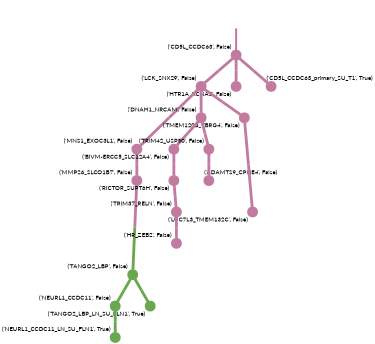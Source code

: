 strict digraph  {
graph[splines=false]; nodesep=0.7; rankdir=TB; ranksep=0.6; forcelabels=true; dpi=600; size=2.5;
0 [color="#c27ba0ff", fillcolor="#c27ba0ff", fixedsize=true, fontname=Lato, fontsize="12pt", height="0.25", label="", penwidth=3, shape=circle, style=filled, xlabel="('CD5L_CCDC63', False)"];
8 [color="#c27ba0ff", fillcolor="#c27ba0ff", fixedsize=true, fontname=Lato, fontsize="12pt", height="0.25", label="", penwidth=3, shape=circle, style=filled, xlabel="('LCK_SNX29', False)"];
9 [color="#c27ba0ff", fillcolor="#c27ba0ff", fixedsize=true, fontname=Lato, fontsize="12pt", height="0.25", label="", penwidth=3, shape=circle, style=filled, xlabel="('HTR1A_KCNA5', False)"];
18 [color="#c27ba0ff", fillcolor="#c27ba0ff", fixedsize=true, fontname=Lato, fontsize="12pt", height="0.25", label="", penwidth=3, shape=circle, style=filled, xlabel="('CD5L_CCDC63_primary_SU_T1', True)"];
1 [color="#6aa84fff", fillcolor="#6aa84fff", fixedsize=true, fontname=Lato, fontsize="12pt", height="0.25", label="", penwidth=3, shape=circle, style=filled, xlabel="('TANGO2_LBP', False)"];
15 [color="#6aa84fff", fillcolor="#6aa84fff", fixedsize=true, fontname=Lato, fontsize="12pt", height="0.25", label="", penwidth=3, shape=circle, style=filled, xlabel="('NEURL1_CCDC11', False)"];
16 [color="#6aa84fff", fillcolor="#6aa84fff", fixedsize=true, fontname=Lato, fontsize="12pt", height="0.25", label="", penwidth=3, shape=circle, style=filled, xlabel="('TANGO2_LBP_LN_SU_FLN1', True)"];
3 [color="#c27ba0ff", fillcolor="#c27ba0ff", fixedsize=true, fontname=Lato, fontsize="12pt", height="0.25", label="", penwidth=3, shape=circle, style=filled, xlabel="('MNS1_EXOC3L1', False)"];
11 [color="#c27ba0ff", fillcolor="#c27ba0ff", fixedsize=true, fontname=Lato, fontsize="12pt", height="0.25", label="", penwidth=3, shape=circle, style=filled, xlabel="('MMP26_SLCO1B7', False)"];
4 [color="#c27ba0ff", fillcolor="#c27ba0ff", fixedsize=true, fontname=Lato, fontsize="12pt", height="0.25", label="", penwidth=3, shape=circle, style=filled, xlabel="('DNAH1_NRCAM', False)"];
5 [color="#c27ba0ff", fillcolor="#c27ba0ff", fixedsize=true, fontname=Lato, fontsize="12pt", height="0.25", label="", penwidth=3, shape=circle, style=filled, xlabel="('BIVM-ERCC5_SLC12A4', False)"];
6 [color="#c27ba0ff", fillcolor="#c27ba0ff", fixedsize=true, fontname=Lato, fontsize="12pt", height="0.25", label="", penwidth=3, shape=circle, style=filled, xlabel="('TRIM42_USP50', False)"];
14 [color="#c27ba0ff", fillcolor="#c27ba0ff", fixedsize=true, fontname=Lato, fontsize="12pt", height="0.25", label="", penwidth=3, shape=circle, style=filled, xlabel="('RICTOR_SUPT6H', False)"];
13 [color="#c27ba0ff", fillcolor="#c27ba0ff", fixedsize=true, fontname=Lato, fontsize="12pt", height="0.25", label="", penwidth=3, shape=circle, style=filled, xlabel="('ADAMTS9_CPNE4', False)"];
12 [color="#c27ba0ff", fillcolor="#c27ba0ff", fixedsize=true, fontname=Lato, fontsize="12pt", height="0.25", label="", penwidth=3, shape=circle, style=filled, xlabel="('TMEM120B_TBRG4', False)"];
10 [color="#c27ba0ff", fillcolor="#c27ba0ff", fixedsize=true, fontname=Lato, fontsize="12pt", height="0.25", label="", penwidth=3, shape=circle, style=filled, xlabel="('TRIM37_RELN', False)"];
7 [color="#c27ba0ff", fillcolor="#c27ba0ff", fixedsize=true, fontname=Lato, fontsize="12pt", height="0.25", label="", penwidth=3, shape=circle, style=filled, xlabel="('HR_ZEB2', False)"];
2 [color="#c27ba0ff", fillcolor="#c27ba0ff", fixedsize=true, fontname=Lato, fontsize="12pt", height="0.25", label="", penwidth=3, shape=circle, style=filled, xlabel="('LUC7L3_TMEM132C', False)"];
17 [color="#6aa84fff", fillcolor="#6aa84fff", fixedsize=true, fontname=Lato, fontsize="12pt", height="0.25", label="", penwidth=3, shape=circle, style=filled, xlabel="('NEURL1_CCDC11_LN_SU_FLN1', True)"];
normal [label="", penwidth=3, style=invis, xlabel="('CD5L_CCDC63', False)"];
0 -> 8  [arrowsize=0, color="#c27ba0ff;0.5:#c27ba0ff", minlen="1.350877285003662", penwidth="5.5", style=solid];
0 -> 9  [arrowsize=0, color="#c27ba0ff;0.5:#c27ba0ff", minlen="1.3157894611358643", penwidth="5.5", style=solid];
0 -> 18  [arrowsize=0, color="#c27ba0ff;0.5:#c27ba0ff", minlen="1.0877193212509155", penwidth="5.5", style=solid];
8 -> 3  [arrowsize=0, color="#c27ba0ff;0.5:#c27ba0ff", minlen="2.1578946113586426", penwidth="5.5", style=solid];
8 -> 4  [arrowsize=0, color="#c27ba0ff;0.5:#c27ba0ff", minlen="1.8421052694320679", penwidth="5.5", style=solid];
8 -> 12  [arrowsize=0, color="#c27ba0ff;0.5:#c27ba0ff", minlen="1.2456140518188477", penwidth="5.5", style=solid];
1 -> 15  [arrowsize=0, color="#6aa84fff;0.5:#6aa84fff", minlen="1.175438642501831", penwidth="5.5", style=solid];
1 -> 16  [arrowsize=0, color="#6aa84fff;0.5:#6aa84fff", minlen="1.0877193212509155", penwidth="5.5", style=solid];
15 -> 17  [arrowsize=0, color="#6aa84fff;0.5:#6aa84fff", minlen="1.0877193212509155", penwidth="5.5", style=solid];
3 -> 11  [arrowsize=0, color="#c27ba0ff;0.5:#c27ba0ff", minlen="1.2456140518188477", penwidth="5.5", style=solid];
11 -> 1  [arrowsize=0, color="#c27ba0ff;0.5:#6aa84fff", minlen="3.0", penwidth="5.5", style=solid];
4 -> 5  [arrowsize=0, color="#c27ba0ff;0.5:#c27ba0ff", minlen="1.7017544507980347", penwidth="5.5", style=solid];
4 -> 6  [arrowsize=0, color="#c27ba0ff;0.5:#c27ba0ff", minlen="1.6666666269302368", penwidth="5.5", style=solid];
5 -> 14  [arrowsize=0, color="#c27ba0ff;0.5:#c27ba0ff", minlen="1.2105263471603394", penwidth="5.5", style=solid];
6 -> 13  [arrowsize=0, color="#c27ba0ff;0.5:#c27ba0ff", minlen="1.2105263471603394", penwidth="5.5", style=solid];
14 -> 10  [arrowsize=0, color="#c27ba0ff;0.5:#c27ba0ff", minlen="1.280701756477356", penwidth="5.5", style=solid];
12 -> 2  [arrowsize=0, color="#c27ba0ff;0.5:#c27ba0ff", minlen="3.0", penwidth="5.5", style=solid];
10 -> 7  [arrowsize=0, color="#c27ba0ff;0.5:#c27ba0ff", minlen="1.3859648704528809", penwidth="5.5", style=solid];
normal -> 0  [arrowsize=0, color="#c27ba0ff", label="", penwidth=4, style=solid];
}
